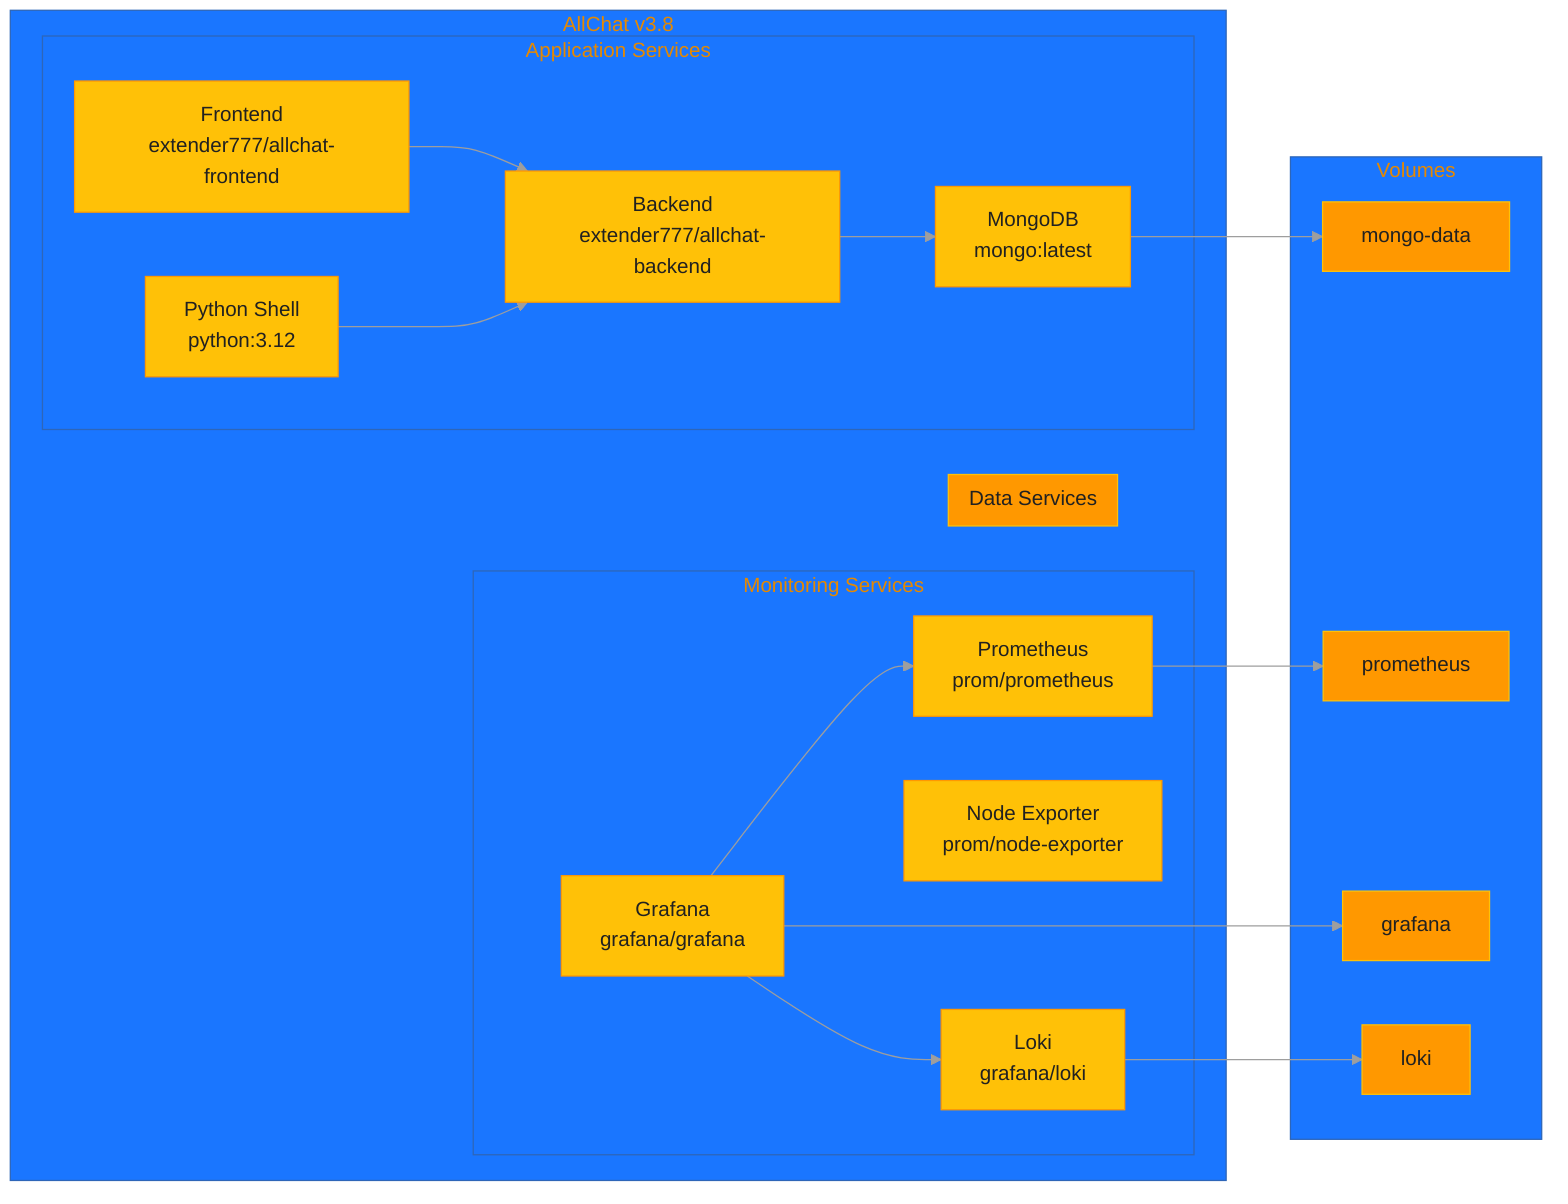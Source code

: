 %%{init: { 'logLevel': 'debug', 'theme': 'base', 'themeVariables': { 'primaryColor': '#ff9800', 'primaryBorderColor': '#ffc107', 'primaryTextColor': '#212121', 'lineColor': '#9e9e9e', 'noteBkgColor': '#e0e0e0' }}}%%
graph LR
   subgraph AllChat["AllChat v3.8"]
       subgraph Application["Application Services"]
           Backend["Backend<br>extender777/allchat-backend"]-->MongoDB
           Frontend["Frontend<br>extender777/allchat-frontend"]-->Backend
           PythonShell["Python Shell<br>python:3.12"]-->Backend
       end

       subgraph Data["Data Services"]
           MongoDB["MongoDB<br>mongo:latest"]
       end

       subgraph Monitoring["Monitoring Services"]
           Prometheus["Prometheus<br>prom/prometheus"]
           NodeExporter["Node Exporter<br>prom/node-exporter"]
           Grafana["Grafana<br>grafana/grafana"]-->Prometheus
           Grafana-->Loki
           Loki["Loki<br>grafana/loki"]
       end
   end

   subgraph Volumes
       MongoData["mongo-data"]
       PrometheusVolume["prometheus"]
       GrafanaVolume["grafana"]
       LokiVolume["loki"]
   end

   MongoDB-->MongoData
   Prometheus-->PrometheusVolume
   Grafana-->GrafanaVolume
   Loki-->LokiVolume

   classDef serviceName fill:#ffc107,stroke:#ff9800,color:#212121;
   class Backend,Frontend,PythonShell,MongoDB,Prometheus,NodeExporter,Grafana,Loki serviceName;